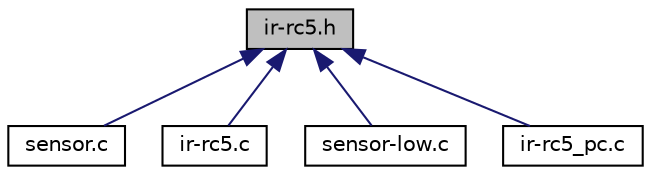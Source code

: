 digraph G
{
  edge [fontname="Helvetica",fontsize="10",labelfontname="Helvetica",labelfontsize="10"];
  node [fontname="Helvetica",fontsize="10",shape=record];
  Node1 [label="ir-rc5.h",height=0.2,width=0.4,color="black", fillcolor="grey75", style="filled" fontcolor="black"];
  Node1 -> Node2 [dir="back",color="midnightblue",fontsize="10",style="solid",fontname="Helvetica"];
  Node2 [label="sensor.c",height=0.2,width=0.4,color="black", fillcolor="white", style="filled",URL="$sensor_8c.html",tooltip="Architekturunabhaengiger Teil der Sensorsteuerung."];
  Node1 -> Node3 [dir="back",color="midnightblue",fontsize="10",style="solid",fontname="Helvetica"];
  Node3 [label="ir-rc5.c",height=0.2,width=0.4,color="black", fillcolor="white", style="filled",URL="$ir-rc5_8c.html",tooltip="Routinen fuer die Dekodierung von RC5-Fernbedienungs-Codes."];
  Node1 -> Node4 [dir="back",color="midnightblue",fontsize="10",style="solid",fontname="Helvetica"];
  Node4 [label="sensor-low.c",height=0.2,width=0.4,color="black", fillcolor="white", style="filled",URL="$sensor-low_8c.html",tooltip="Low-Level Routinen fuer die Sensor Steuerung des c&#39;t-Bots."];
  Node1 -> Node5 [dir="back",color="midnightblue",fontsize="10",style="solid",fontname="Helvetica"];
  Node5 [label="ir-rc5_pc.c",height=0.2,width=0.4,color="black", fillcolor="white", style="filled",URL="$ir-rc5__pc_8c.html",tooltip="Routinen fuer die Dekodierung von RC5-Fernbedienungs-Codes."];
}
